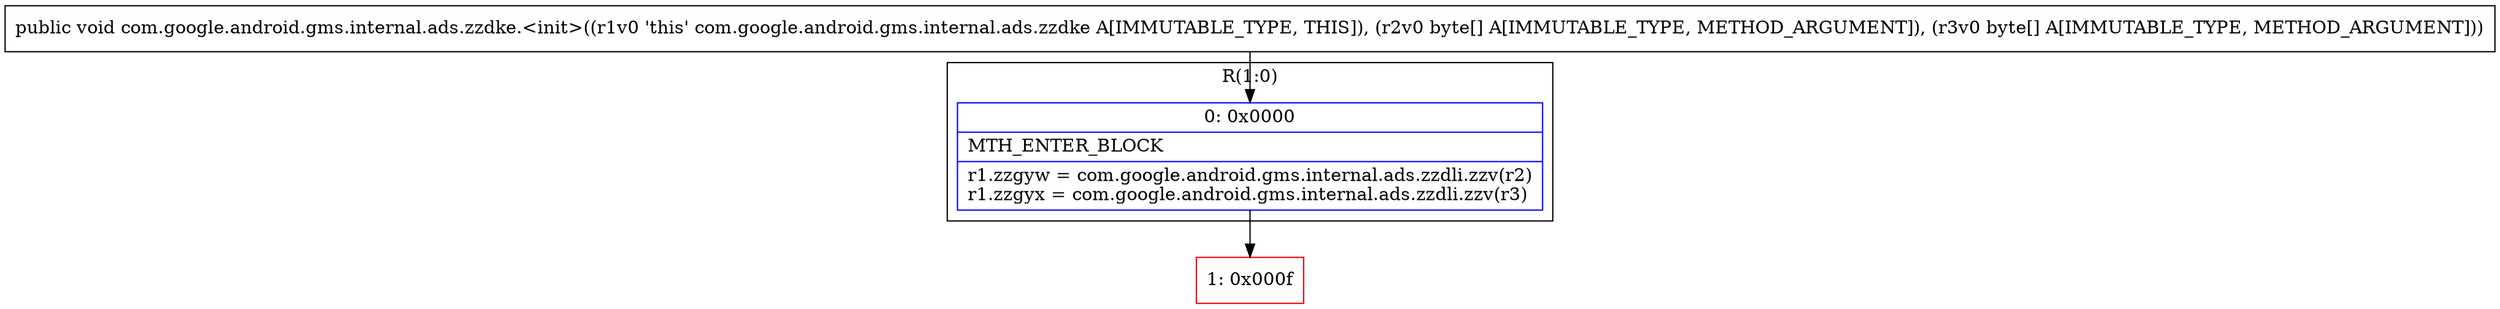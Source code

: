 digraph "CFG forcom.google.android.gms.internal.ads.zzdke.\<init\>([B[B)V" {
subgraph cluster_Region_761513167 {
label = "R(1:0)";
node [shape=record,color=blue];
Node_0 [shape=record,label="{0\:\ 0x0000|MTH_ENTER_BLOCK\l|r1.zzgyw = com.google.android.gms.internal.ads.zzdli.zzv(r2)\lr1.zzgyx = com.google.android.gms.internal.ads.zzdli.zzv(r3)\l}"];
}
Node_1 [shape=record,color=red,label="{1\:\ 0x000f}"];
MethodNode[shape=record,label="{public void com.google.android.gms.internal.ads.zzdke.\<init\>((r1v0 'this' com.google.android.gms.internal.ads.zzdke A[IMMUTABLE_TYPE, THIS]), (r2v0 byte[] A[IMMUTABLE_TYPE, METHOD_ARGUMENT]), (r3v0 byte[] A[IMMUTABLE_TYPE, METHOD_ARGUMENT])) }"];
MethodNode -> Node_0;
Node_0 -> Node_1;
}

